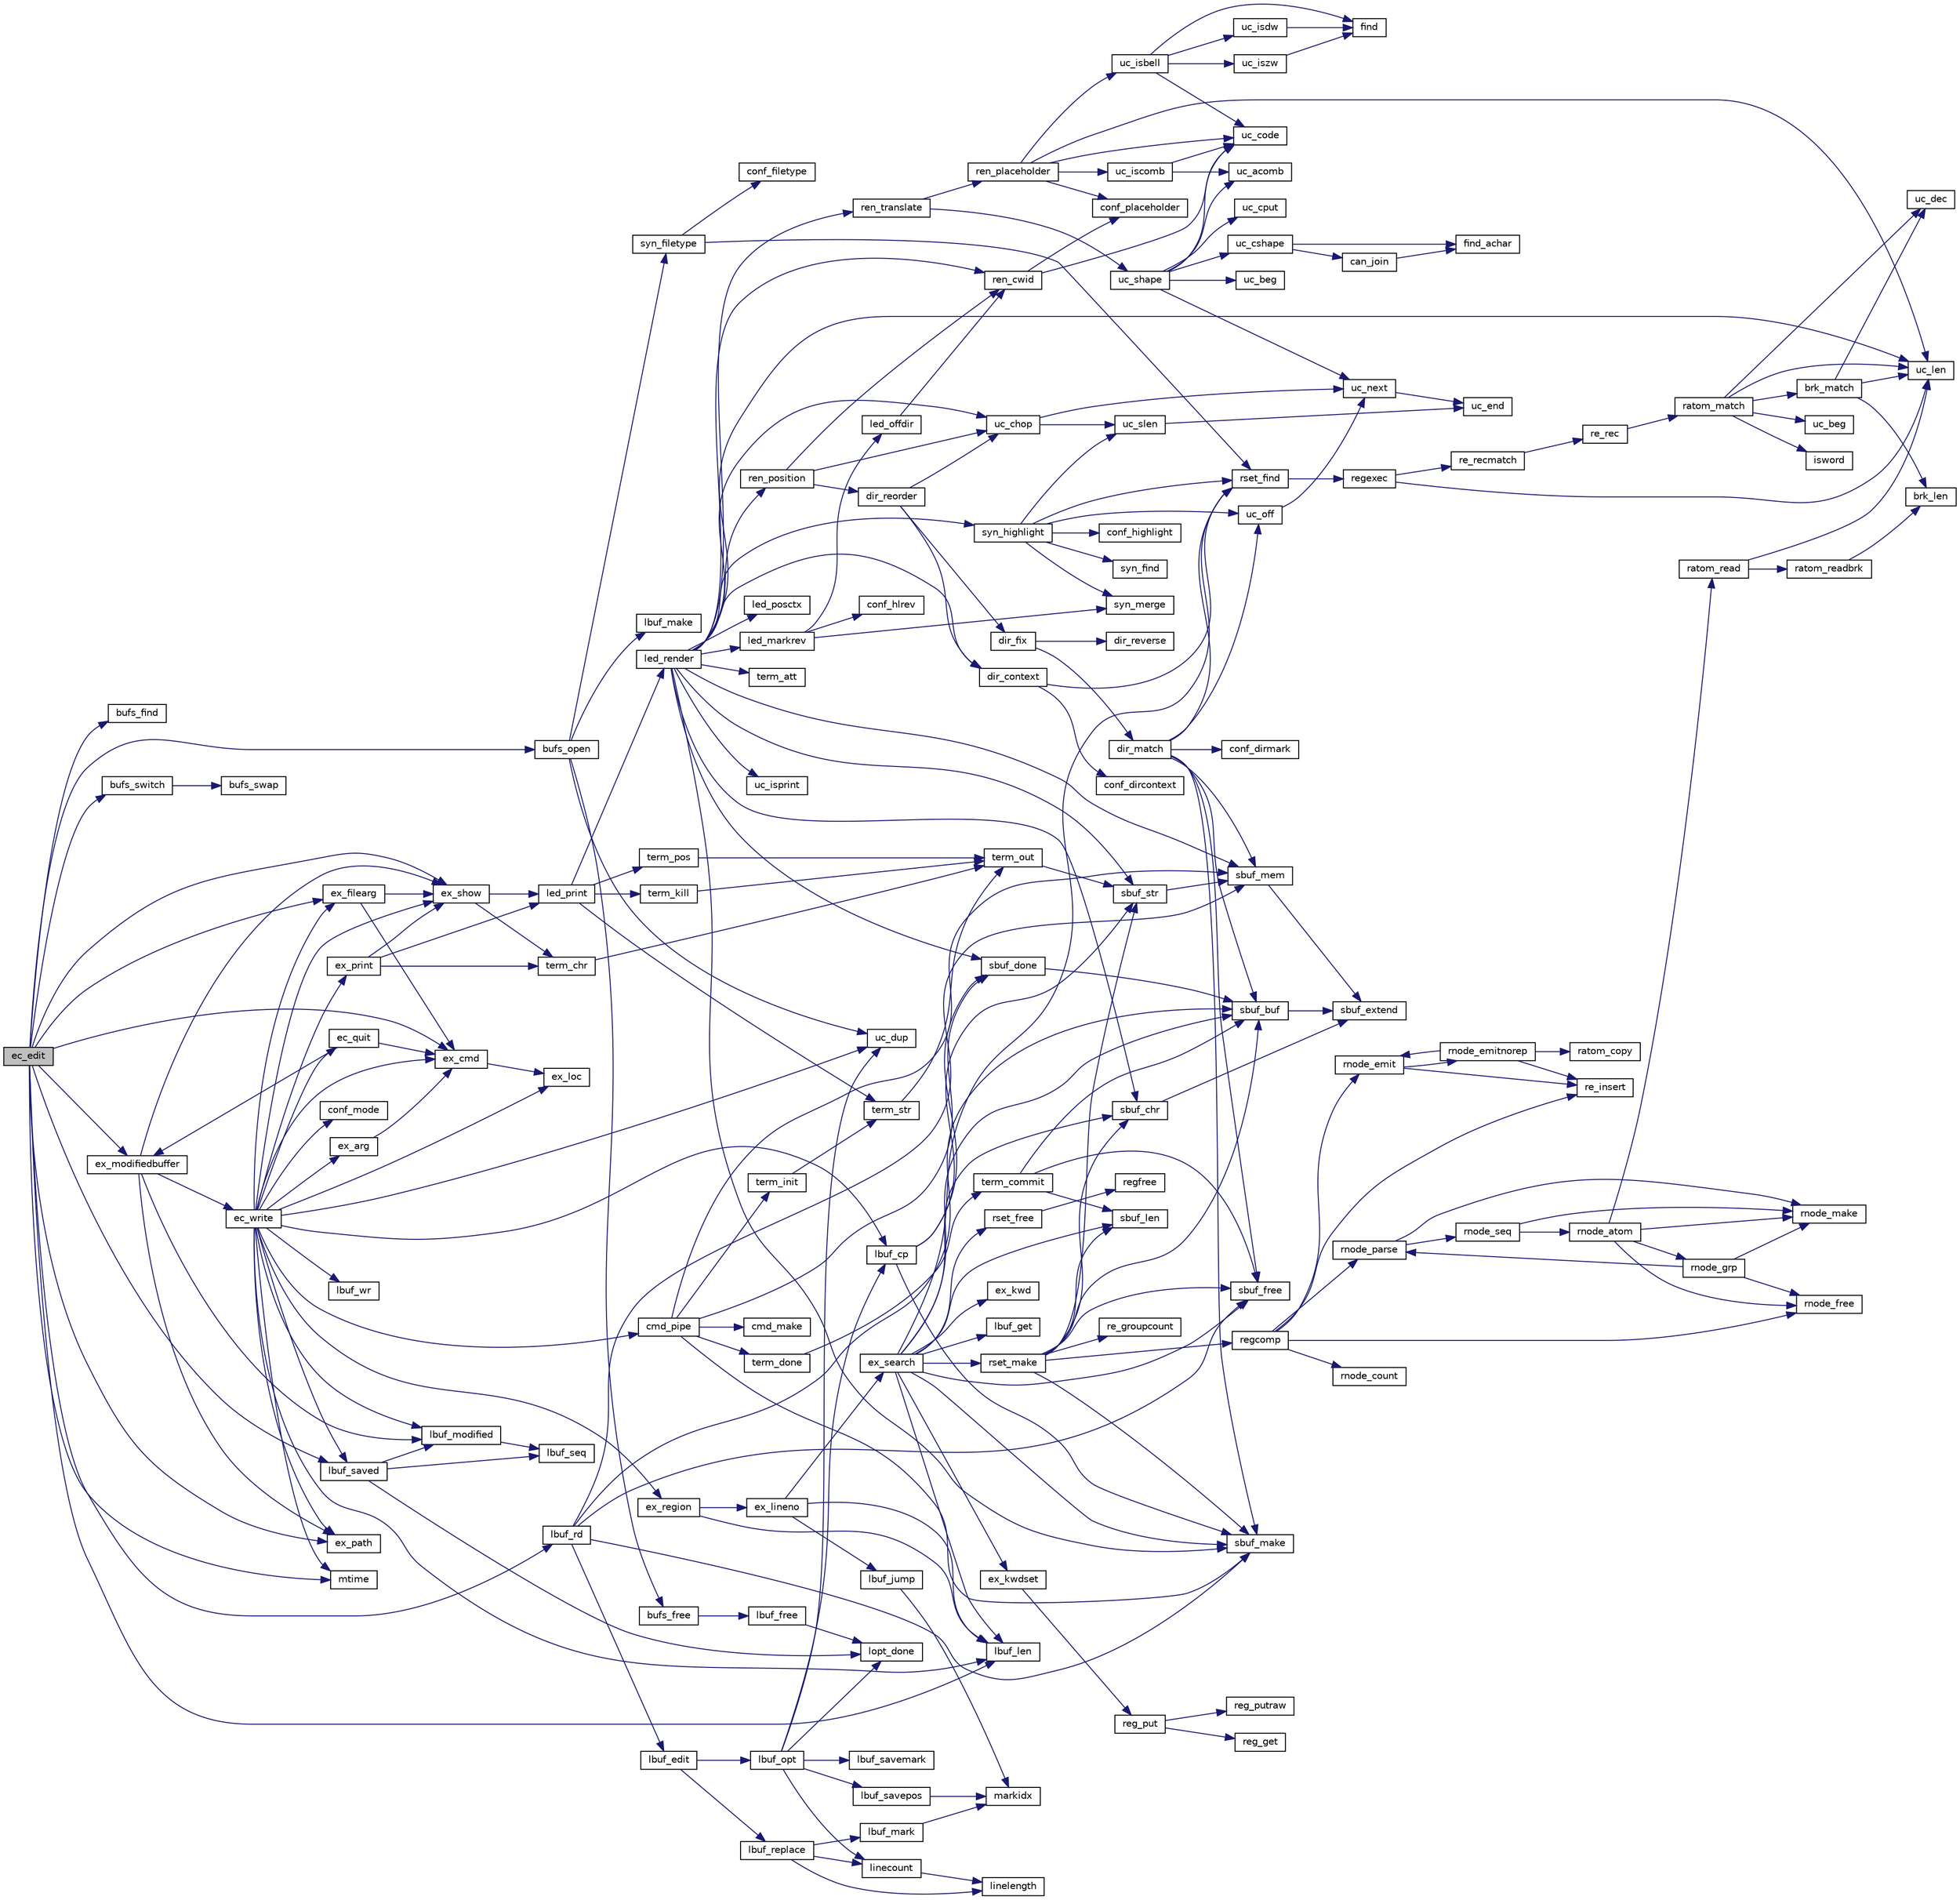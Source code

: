 digraph "ec_edit"
{
 // INTERACTIVE_SVG=YES
 // LATEX_PDF_SIZE
  edge [fontname="Helvetica",fontsize="10",labelfontname="Helvetica",labelfontsize="10"];
  node [fontname="Helvetica",fontsize="10",shape=record];
  rankdir="LR";
  Node1 [label="ec_edit",height=0.2,width=0.4,color="black", fillcolor="grey75", style="filled", fontcolor="black",tooltip=" "];
  Node1 -> Node2 [color="midnightblue",fontsize="10",style="solid",fontname="Helvetica"];
  Node2 [label="bufs_find",height=0.2,width=0.4,color="black", fillcolor="white", style="filled",URL="$ex_8c.html#a2e3238cf02bb334a59724564ce75032d",tooltip=" "];
  Node1 -> Node3 [color="midnightblue",fontsize="10",style="solid",fontname="Helvetica"];
  Node3 [label="bufs_open",height=0.2,width=0.4,color="black", fillcolor="white", style="filled",URL="$ex_8c.html#a1857a36a25629d552700d0e3a19ce2c3",tooltip=" "];
  Node3 -> Node4 [color="midnightblue",fontsize="10",style="solid",fontname="Helvetica"];
  Node4 [label="bufs_free",height=0.2,width=0.4,color="black", fillcolor="white", style="filled",URL="$ex_8c.html#ad97bbe76b7cfe1a3f86e404fd876c4e1",tooltip=" "];
  Node4 -> Node5 [color="midnightblue",fontsize="10",style="solid",fontname="Helvetica"];
  Node5 [label="lbuf_free",height=0.2,width=0.4,color="black", fillcolor="white", style="filled",URL="$lbuf_8c.html#a585611c3423481e914f24ae4d2b97b3e",tooltip=" "];
  Node5 -> Node6 [color="midnightblue",fontsize="10",style="solid",fontname="Helvetica"];
  Node6 [label="lopt_done",height=0.2,width=0.4,color="black", fillcolor="white", style="filled",URL="$lbuf_8c.html#a94a520edd0e2f60713523483cf01c7de",tooltip=" "];
  Node3 -> Node7 [color="midnightblue",fontsize="10",style="solid",fontname="Helvetica"];
  Node7 [label="lbuf_make",height=0.2,width=0.4,color="black", fillcolor="white", style="filled",URL="$lbuf_8c.html#a0a26951b9c24ddd95f7761fb6949ae53",tooltip=" "];
  Node3 -> Node8 [color="midnightblue",fontsize="10",style="solid",fontname="Helvetica"];
  Node8 [label="syn_filetype",height=0.2,width=0.4,color="black", fillcolor="white", style="filled",URL="$syn_8c.html#ad440dafd3cad961222bb22b9743657bf",tooltip=" "];
  Node8 -> Node9 [color="midnightblue",fontsize="10",style="solid",fontname="Helvetica"];
  Node9 [label="conf_filetype",height=0.2,width=0.4,color="black", fillcolor="white", style="filled",URL="$conf_8c.html#a1a3b977b82bc19d19926e54e4f9de9ba",tooltip=" "];
  Node8 -> Node10 [color="midnightblue",fontsize="10",style="solid",fontname="Helvetica"];
  Node10 [label="rset_find",height=0.2,width=0.4,color="black", fillcolor="white", style="filled",URL="$rset_8c.html#a389ec5abca88adc048a058744f2373eb",tooltip=" "];
  Node10 -> Node11 [color="midnightblue",fontsize="10",style="solid",fontname="Helvetica"];
  Node11 [label="regexec",height=0.2,width=0.4,color="black", fillcolor="white", style="filled",URL="$regex_8c.html#aa085ccd05ec25e3f8053850aebc50fe3",tooltip=" "];
  Node11 -> Node12 [color="midnightblue",fontsize="10",style="solid",fontname="Helvetica"];
  Node12 [label="re_recmatch",height=0.2,width=0.4,color="black", fillcolor="white", style="filled",URL="$regex_8c.html#aa5925e49bd18112bb37421dbde29162a",tooltip=" "];
  Node12 -> Node13 [color="midnightblue",fontsize="10",style="solid",fontname="Helvetica"];
  Node13 [label="re_rec",height=0.2,width=0.4,color="black", fillcolor="white", style="filled",URL="$regex_8c.html#a8e35614ddf21d405773327a52a95a73d",tooltip=" "];
  Node13 -> Node14 [color="midnightblue",fontsize="10",style="solid",fontname="Helvetica"];
  Node14 [label="ratom_match",height=0.2,width=0.4,color="black", fillcolor="white", style="filled",URL="$regex_8c.html#a24fd1fc7457ff4f03fb384f7170ac395",tooltip=" "];
  Node14 -> Node15 [color="midnightblue",fontsize="10",style="solid",fontname="Helvetica"];
  Node15 [label="brk_match",height=0.2,width=0.4,color="black", fillcolor="white", style="filled",URL="$regex_8c.html#aae17ed73e84075718fb04d131d6ca779",tooltip=" "];
  Node15 -> Node16 [color="midnightblue",fontsize="10",style="solid",fontname="Helvetica"];
  Node16 [label="brk_len",height=0.2,width=0.4,color="black", fillcolor="white", style="filled",URL="$regex_8c.html#acc18ff8d2687611a9e221b3329b02413",tooltip=" "];
  Node15 -> Node17 [color="midnightblue",fontsize="10",style="solid",fontname="Helvetica"];
  Node17 [label="uc_dec",height=0.2,width=0.4,color="black", fillcolor="white", style="filled",URL="$regex_8c.html#aaf73cdb88048e7f9fd588eb8d5aeb5a3",tooltip=" "];
  Node15 -> Node18 [color="midnightblue",fontsize="10",style="solid",fontname="Helvetica"];
  Node18 [label="uc_len",height=0.2,width=0.4,color="black", fillcolor="white", style="filled",URL="$regex_8c.html#a9a0d6d5f93f1eaba8b63b16903c0952d",tooltip=" "];
  Node14 -> Node19 [color="midnightblue",fontsize="10",style="solid",fontname="Helvetica"];
  Node19 [label="isword",height=0.2,width=0.4,color="black", fillcolor="white", style="filled",URL="$regex_8c.html#a35ad3fd0dbb795e6f30404ce86a7be5b",tooltip=" "];
  Node14 -> Node20 [color="midnightblue",fontsize="10",style="solid",fontname="Helvetica"];
  Node20 [label="uc_beg",height=0.2,width=0.4,color="black", fillcolor="white", style="filled",URL="$regex_8c.html#ade3e10606e6e8866e6151fe8440d6101",tooltip=" "];
  Node14 -> Node17 [color="midnightblue",fontsize="10",style="solid",fontname="Helvetica"];
  Node14 -> Node18 [color="midnightblue",fontsize="10",style="solid",fontname="Helvetica"];
  Node11 -> Node18 [color="midnightblue",fontsize="10",style="solid",fontname="Helvetica"];
  Node3 -> Node21 [color="midnightblue",fontsize="10",style="solid",fontname="Helvetica"];
  Node21 [label="uc_dup",height=0.2,width=0.4,color="black", fillcolor="white", style="filled",URL="$uc_8c.html#a2844d125d9a2c1d03848dcdf952b0edb",tooltip=" "];
  Node1 -> Node22 [color="midnightblue",fontsize="10",style="solid",fontname="Helvetica"];
  Node22 [label="bufs_switch",height=0.2,width=0.4,color="black", fillcolor="white", style="filled",URL="$ex_8c.html#aaeb78008ed0570f09affbaeaa0972d57",tooltip=" "];
  Node22 -> Node23 [color="midnightblue",fontsize="10",style="solid",fontname="Helvetica"];
  Node23 [label="bufs_swap",height=0.2,width=0.4,color="black", fillcolor="white", style="filled",URL="$ex_8c.html#ad2faeac56c69d25b8f7f651061b293a3",tooltip=" "];
  Node1 -> Node24 [color="midnightblue",fontsize="10",style="solid",fontname="Helvetica"];
  Node24 [label="ex_cmd",height=0.2,width=0.4,color="black", fillcolor="white", style="filled",URL="$ex_8c.html#ac81e7e5f5a7172bb68069a443e15d8c1",tooltip=" "];
  Node24 -> Node25 [color="midnightblue",fontsize="10",style="solid",fontname="Helvetica"];
  Node25 [label="ex_loc",height=0.2,width=0.4,color="black", fillcolor="white", style="filled",URL="$ex_8c.html#a08b9908970de656c77ff16330b753c55",tooltip=" "];
  Node1 -> Node26 [color="midnightblue",fontsize="10",style="solid",fontname="Helvetica"];
  Node26 [label="ex_filearg",height=0.2,width=0.4,color="black", fillcolor="white", style="filled",URL="$ex_8c.html#a2b8907dfb6e95eb16e8a0f1ce0fe5bb6",tooltip=" "];
  Node26 -> Node24 [color="midnightblue",fontsize="10",style="solid",fontname="Helvetica"];
  Node26 -> Node27 [color="midnightblue",fontsize="10",style="solid",fontname="Helvetica"];
  Node27 [label="ex_show",height=0.2,width=0.4,color="black", fillcolor="white", style="filled",URL="$vi_8c.html#ad27b2fbb84601eb4c5af3b1f28feac75",tooltip=" "];
  Node27 -> Node28 [color="midnightblue",fontsize="10",style="solid",fontname="Helvetica"];
  Node28 [label="led_print",height=0.2,width=0.4,color="black", fillcolor="white", style="filled",URL="$led_8c.html#ade70aef2ca0eab60adda203e063eb5a2",tooltip=" "];
  Node28 -> Node29 [color="midnightblue",fontsize="10",style="solid",fontname="Helvetica"];
  Node29 [label="led_render",height=0.2,width=0.4,color="black", fillcolor="white", style="filled",URL="$led_8c.html#ad30f796594398b70e4ce9687b11bcdd9",tooltip=" "];
  Node29 -> Node30 [color="midnightblue",fontsize="10",style="solid",fontname="Helvetica"];
  Node30 [label="dir_context",height=0.2,width=0.4,color="black", fillcolor="white", style="filled",URL="$dir_8c.html#aba0a553010578626d7148da2b6551321",tooltip=" "];
  Node30 -> Node31 [color="midnightblue",fontsize="10",style="solid",fontname="Helvetica"];
  Node31 [label="conf_dircontext",height=0.2,width=0.4,color="black", fillcolor="white", style="filled",URL="$conf_8c.html#a9e1bc5ed600c151c51d8e2342454e07c",tooltip=" "];
  Node30 -> Node10 [color="midnightblue",fontsize="10",style="solid",fontname="Helvetica"];
  Node29 -> Node32 [color="midnightblue",fontsize="10",style="solid",fontname="Helvetica"];
  Node32 [label="led_markrev",height=0.2,width=0.4,color="black", fillcolor="white", style="filled",URL="$led_8c.html#a4aef8adb45fc8a4f9e47231aed28b839",tooltip=" "];
  Node32 -> Node33 [color="midnightblue",fontsize="10",style="solid",fontname="Helvetica"];
  Node33 [label="conf_hlrev",height=0.2,width=0.4,color="black", fillcolor="white", style="filled",URL="$conf_8c.html#a3eba9139f1834af92b8aa5798b7bb245",tooltip=" "];
  Node32 -> Node34 [color="midnightblue",fontsize="10",style="solid",fontname="Helvetica"];
  Node34 [label="led_offdir",height=0.2,width=0.4,color="black", fillcolor="white", style="filled",URL="$led_8c.html#abe94d8903f6c60b7460583ba6f6611b5",tooltip=" "];
  Node34 -> Node35 [color="midnightblue",fontsize="10",style="solid",fontname="Helvetica"];
  Node35 [label="ren_cwid",height=0.2,width=0.4,color="black", fillcolor="white", style="filled",URL="$ren_8c.html#a319a71758607f19d2beedd2bd4d3b369",tooltip=" "];
  Node35 -> Node36 [color="midnightblue",fontsize="10",style="solid",fontname="Helvetica"];
  Node36 [label="conf_placeholder",height=0.2,width=0.4,color="black", fillcolor="white", style="filled",URL="$conf_8c.html#ab1da6502eeb02af2fb9fa8a84515b0b6",tooltip=" "];
  Node35 -> Node37 [color="midnightblue",fontsize="10",style="solid",fontname="Helvetica"];
  Node37 [label="uc_code",height=0.2,width=0.4,color="black", fillcolor="white", style="filled",URL="$uc_8c.html#a45fdc2f2f3cb34515f1014bf754741bb",tooltip=" "];
  Node32 -> Node38 [color="midnightblue",fontsize="10",style="solid",fontname="Helvetica"];
  Node38 [label="syn_merge",height=0.2,width=0.4,color="black", fillcolor="white", style="filled",URL="$syn_8c.html#a3c3478da43bbbba6173c2cc5e8c0ead3",tooltip=" "];
  Node29 -> Node39 [color="midnightblue",fontsize="10",style="solid",fontname="Helvetica"];
  Node39 [label="led_posctx",height=0.2,width=0.4,color="black", fillcolor="white", style="filled",URL="$led_8c.html#ae0e93d330ef302bb5234bfce2a89441d",tooltip=" "];
  Node29 -> Node35 [color="midnightblue",fontsize="10",style="solid",fontname="Helvetica"];
  Node29 -> Node40 [color="midnightblue",fontsize="10",style="solid",fontname="Helvetica"];
  Node40 [label="ren_position",height=0.2,width=0.4,color="black", fillcolor="white", style="filled",URL="$ren_8c.html#af6e197881adec94ce251c84adf3dd495",tooltip=" "];
  Node40 -> Node41 [color="midnightblue",fontsize="10",style="solid",fontname="Helvetica"];
  Node41 [label="dir_reorder",height=0.2,width=0.4,color="black", fillcolor="white", style="filled",URL="$dir_8c.html#a8703d559ca9c640b8b89c589cf75ac06",tooltip=" "];
  Node41 -> Node30 [color="midnightblue",fontsize="10",style="solid",fontname="Helvetica"];
  Node41 -> Node42 [color="midnightblue",fontsize="10",style="solid",fontname="Helvetica"];
  Node42 [label="dir_fix",height=0.2,width=0.4,color="black", fillcolor="white", style="filled",URL="$dir_8c.html#a8dbcb1db32888e71e2702f7173e7cba4",tooltip=" "];
  Node42 -> Node43 [color="midnightblue",fontsize="10",style="solid",fontname="Helvetica"];
  Node43 [label="dir_match",height=0.2,width=0.4,color="black", fillcolor="white", style="filled",URL="$dir_8c.html#a3b2f132ebfd084295e89aa35eff56ff4",tooltip=" "];
  Node43 -> Node44 [color="midnightblue",fontsize="10",style="solid",fontname="Helvetica"];
  Node44 [label="conf_dirmark",height=0.2,width=0.4,color="black", fillcolor="white", style="filled",URL="$conf_8c.html#a3efe6ef9cd3bd043b3df1653265409f2",tooltip=" "];
  Node43 -> Node10 [color="midnightblue",fontsize="10",style="solid",fontname="Helvetica"];
  Node43 -> Node45 [color="midnightblue",fontsize="10",style="solid",fontname="Helvetica"];
  Node45 [label="sbuf_buf",height=0.2,width=0.4,color="black", fillcolor="white", style="filled",URL="$sbuf_8c.html#a4e56760893d5a6797626743840c9adf2",tooltip=" "];
  Node45 -> Node46 [color="midnightblue",fontsize="10",style="solid",fontname="Helvetica"];
  Node46 [label="sbuf_extend",height=0.2,width=0.4,color="black", fillcolor="white", style="filled",URL="$sbuf_8c.html#a4ad75f3948c0340c342a3ea3eb63a6e6",tooltip=" "];
  Node43 -> Node47 [color="midnightblue",fontsize="10",style="solid",fontname="Helvetica"];
  Node47 [label="sbuf_free",height=0.2,width=0.4,color="black", fillcolor="white", style="filled",URL="$sbuf_8c.html#a8c1a89868b1999663effb78b4f3fab32",tooltip=" "];
  Node43 -> Node48 [color="midnightblue",fontsize="10",style="solid",fontname="Helvetica"];
  Node48 [label="sbuf_make",height=0.2,width=0.4,color="black", fillcolor="white", style="filled",URL="$sbuf_8c.html#a57748585d6786a2c1aadc2cbe6f2135b",tooltip=" "];
  Node43 -> Node49 [color="midnightblue",fontsize="10",style="solid",fontname="Helvetica"];
  Node49 [label="sbuf_mem",height=0.2,width=0.4,color="black", fillcolor="white", style="filled",URL="$sbuf_8c.html#aa511ac77d6b486accc01c0512ef27ed2",tooltip=" "];
  Node49 -> Node46 [color="midnightblue",fontsize="10",style="solid",fontname="Helvetica"];
  Node43 -> Node50 [color="midnightblue",fontsize="10",style="solid",fontname="Helvetica"];
  Node50 [label="uc_off",height=0.2,width=0.4,color="black", fillcolor="white", style="filled",URL="$uc_8c.html#a8334cbe4db5e54e19bf79b31f68d9eb8",tooltip=" "];
  Node50 -> Node51 [color="midnightblue",fontsize="10",style="solid",fontname="Helvetica"];
  Node51 [label="uc_next",height=0.2,width=0.4,color="black", fillcolor="white", style="filled",URL="$uc_8c.html#a79c7c44c06c1febff5680c19667e2676",tooltip=" "];
  Node51 -> Node52 [color="midnightblue",fontsize="10",style="solid",fontname="Helvetica"];
  Node52 [label="uc_end",height=0.2,width=0.4,color="black", fillcolor="white", style="filled",URL="$uc_8c.html#a616e24870a58b86644c34ee077faca11",tooltip=" "];
  Node42 -> Node53 [color="midnightblue",fontsize="10",style="solid",fontname="Helvetica"];
  Node53 [label="dir_reverse",height=0.2,width=0.4,color="black", fillcolor="white", style="filled",URL="$dir_8c.html#a83ed34b9263550e2ca9b15cc02294a6b",tooltip=" "];
  Node41 -> Node54 [color="midnightblue",fontsize="10",style="solid",fontname="Helvetica"];
  Node54 [label="uc_chop",height=0.2,width=0.4,color="black", fillcolor="white", style="filled",URL="$uc_8c.html#a1764c4d0fa27bca336e5ca300ad969e7",tooltip=" "];
  Node54 -> Node51 [color="midnightblue",fontsize="10",style="solid",fontname="Helvetica"];
  Node54 -> Node55 [color="midnightblue",fontsize="10",style="solid",fontname="Helvetica"];
  Node55 [label="uc_slen",height=0.2,width=0.4,color="black", fillcolor="white", style="filled",URL="$uc_8c.html#a8afd7835259109c3ec7bb684d4a1f67f",tooltip=" "];
  Node55 -> Node52 [color="midnightblue",fontsize="10",style="solid",fontname="Helvetica"];
  Node40 -> Node35 [color="midnightblue",fontsize="10",style="solid",fontname="Helvetica"];
  Node40 -> Node54 [color="midnightblue",fontsize="10",style="solid",fontname="Helvetica"];
  Node29 -> Node56 [color="midnightblue",fontsize="10",style="solid",fontname="Helvetica"];
  Node56 [label="ren_translate",height=0.2,width=0.4,color="black", fillcolor="white", style="filled",URL="$ren_8c.html#a51d018012e29caa2b526a949b1f52fab",tooltip=" "];
  Node56 -> Node57 [color="midnightblue",fontsize="10",style="solid",fontname="Helvetica"];
  Node57 [label="ren_placeholder",height=0.2,width=0.4,color="black", fillcolor="white", style="filled",URL="$ren_8c.html#a0b410d82df4f40183b9655f3a0c4750b",tooltip=" "];
  Node57 -> Node36 [color="midnightblue",fontsize="10",style="solid",fontname="Helvetica"];
  Node57 -> Node37 [color="midnightblue",fontsize="10",style="solid",fontname="Helvetica"];
  Node57 -> Node58 [color="midnightblue",fontsize="10",style="solid",fontname="Helvetica"];
  Node58 [label="uc_isbell",height=0.2,width=0.4,color="black", fillcolor="white", style="filled",URL="$uc_8c.html#ad0a3bced19585fa779b48845746583e8",tooltip=" "];
  Node58 -> Node59 [color="midnightblue",fontsize="10",style="solid",fontname="Helvetica"];
  Node59 [label="find",height=0.2,width=0.4,color="black", fillcolor="white", style="filled",URL="$uc_8c.html#a26b3c1840a578dd97a58069e0af2168c",tooltip=" "];
  Node58 -> Node37 [color="midnightblue",fontsize="10",style="solid",fontname="Helvetica"];
  Node58 -> Node60 [color="midnightblue",fontsize="10",style="solid",fontname="Helvetica"];
  Node60 [label="uc_isdw",height=0.2,width=0.4,color="black", fillcolor="white", style="filled",URL="$uc_8c.html#a0f3be4d499b9b3469d03114386b386a2",tooltip=" "];
  Node60 -> Node59 [color="midnightblue",fontsize="10",style="solid",fontname="Helvetica"];
  Node58 -> Node61 [color="midnightblue",fontsize="10",style="solid",fontname="Helvetica"];
  Node61 [label="uc_iszw",height=0.2,width=0.4,color="black", fillcolor="white", style="filled",URL="$uc_8c.html#aef404add952e41075b8871fefaaba669",tooltip=" "];
  Node61 -> Node59 [color="midnightblue",fontsize="10",style="solid",fontname="Helvetica"];
  Node57 -> Node62 [color="midnightblue",fontsize="10",style="solid",fontname="Helvetica"];
  Node62 [label="uc_iscomb",height=0.2,width=0.4,color="black", fillcolor="white", style="filled",URL="$uc_8c.html#ae861c9bb1e8c19383bda8fddfacc95d3",tooltip=" "];
  Node62 -> Node63 [color="midnightblue",fontsize="10",style="solid",fontname="Helvetica"];
  Node63 [label="uc_acomb",height=0.2,width=0.4,color="black", fillcolor="white", style="filled",URL="$uc_8c.html#af4546620f966c0c94ca5980dd2fb9a04",tooltip=" "];
  Node62 -> Node37 [color="midnightblue",fontsize="10",style="solid",fontname="Helvetica"];
  Node57 -> Node18 [color="midnightblue",fontsize="10",style="solid",fontname="Helvetica"];
  Node56 -> Node64 [color="midnightblue",fontsize="10",style="solid",fontname="Helvetica"];
  Node64 [label="uc_shape",height=0.2,width=0.4,color="black", fillcolor="white", style="filled",URL="$uc_8c.html#ac581b74acc43801487e37a4dcfabaac3",tooltip=" "];
  Node64 -> Node63 [color="midnightblue",fontsize="10",style="solid",fontname="Helvetica"];
  Node64 -> Node65 [color="midnightblue",fontsize="10",style="solid",fontname="Helvetica"];
  Node65 [label="uc_beg",height=0.2,width=0.4,color="black", fillcolor="white", style="filled",URL="$uc_8c.html#a8b9e268743fd7af03b099072154fbb18",tooltip=" "];
  Node64 -> Node37 [color="midnightblue",fontsize="10",style="solid",fontname="Helvetica"];
  Node64 -> Node66 [color="midnightblue",fontsize="10",style="solid",fontname="Helvetica"];
  Node66 [label="uc_cput",height=0.2,width=0.4,color="black", fillcolor="white", style="filled",URL="$uc_8c.html#a5d2103c722f8e189605495695c2c7149",tooltip=" "];
  Node64 -> Node67 [color="midnightblue",fontsize="10",style="solid",fontname="Helvetica"];
  Node67 [label="uc_cshape",height=0.2,width=0.4,color="black", fillcolor="white", style="filled",URL="$uc_8c.html#acc1b453dfceccc257cb0f8bf9822ed01",tooltip=" "];
  Node67 -> Node68 [color="midnightblue",fontsize="10",style="solid",fontname="Helvetica"];
  Node68 [label="can_join",height=0.2,width=0.4,color="black", fillcolor="white", style="filled",URL="$uc_8c.html#a5b0fb710352596f49590c0ab690ced77",tooltip=" "];
  Node68 -> Node69 [color="midnightblue",fontsize="10",style="solid",fontname="Helvetica"];
  Node69 [label="find_achar",height=0.2,width=0.4,color="black", fillcolor="white", style="filled",URL="$uc_8c.html#ad4c5b7208072ca00e1454e27bda0294c",tooltip=" "];
  Node67 -> Node69 [color="midnightblue",fontsize="10",style="solid",fontname="Helvetica"];
  Node64 -> Node51 [color="midnightblue",fontsize="10",style="solid",fontname="Helvetica"];
  Node29 -> Node70 [color="midnightblue",fontsize="10",style="solid",fontname="Helvetica"];
  Node70 [label="sbuf_chr",height=0.2,width=0.4,color="black", fillcolor="white", style="filled",URL="$sbuf_8c.html#a3f9aa15ca1d73f585d7a4a9d023e58ce",tooltip=" "];
  Node70 -> Node46 [color="midnightblue",fontsize="10",style="solid",fontname="Helvetica"];
  Node29 -> Node71 [color="midnightblue",fontsize="10",style="solid",fontname="Helvetica"];
  Node71 [label="sbuf_done",height=0.2,width=0.4,color="black", fillcolor="white", style="filled",URL="$sbuf_8c.html#a7bf14d501d36ce36ee269d77cf2c3fc6",tooltip=" "];
  Node71 -> Node45 [color="midnightblue",fontsize="10",style="solid",fontname="Helvetica"];
  Node29 -> Node48 [color="midnightblue",fontsize="10",style="solid",fontname="Helvetica"];
  Node29 -> Node49 [color="midnightblue",fontsize="10",style="solid",fontname="Helvetica"];
  Node29 -> Node72 [color="midnightblue",fontsize="10",style="solid",fontname="Helvetica"];
  Node72 [label="sbuf_str",height=0.2,width=0.4,color="black", fillcolor="white", style="filled",URL="$sbuf_8c.html#a603d1d6ab090025f5850f10bfa2dec7a",tooltip=" "];
  Node72 -> Node49 [color="midnightblue",fontsize="10",style="solid",fontname="Helvetica"];
  Node29 -> Node73 [color="midnightblue",fontsize="10",style="solid",fontname="Helvetica"];
  Node73 [label="syn_highlight",height=0.2,width=0.4,color="black", fillcolor="white", style="filled",URL="$syn_8c.html#a00a481d2236c7c7fc489606a4ebe6de0",tooltip=" "];
  Node73 -> Node74 [color="midnightblue",fontsize="10",style="solid",fontname="Helvetica"];
  Node74 [label="conf_highlight",height=0.2,width=0.4,color="black", fillcolor="white", style="filled",URL="$conf_8c.html#a16ebf87f52698ee8c6b831cd629fb3b8",tooltip=" "];
  Node73 -> Node10 [color="midnightblue",fontsize="10",style="solid",fontname="Helvetica"];
  Node73 -> Node75 [color="midnightblue",fontsize="10",style="solid",fontname="Helvetica"];
  Node75 [label="syn_find",height=0.2,width=0.4,color="black", fillcolor="white", style="filled",URL="$syn_8c.html#aeb0e8fff89077c709508b89c2d80fcd1",tooltip=" "];
  Node73 -> Node38 [color="midnightblue",fontsize="10",style="solid",fontname="Helvetica"];
  Node73 -> Node50 [color="midnightblue",fontsize="10",style="solid",fontname="Helvetica"];
  Node73 -> Node55 [color="midnightblue",fontsize="10",style="solid",fontname="Helvetica"];
  Node29 -> Node76 [color="midnightblue",fontsize="10",style="solid",fontname="Helvetica"];
  Node76 [label="term_att",height=0.2,width=0.4,color="black", fillcolor="white", style="filled",URL="$term_8c.html#acd3be3f28b389753b39fc71eee224ec5",tooltip=" "];
  Node29 -> Node54 [color="midnightblue",fontsize="10",style="solid",fontname="Helvetica"];
  Node29 -> Node77 [color="midnightblue",fontsize="10",style="solid",fontname="Helvetica"];
  Node77 [label="uc_isprint",height=0.2,width=0.4,color="black", fillcolor="white", style="filled",URL="$uc_8c.html#a993ab083959f154189959956a4829b6c",tooltip=" "];
  Node29 -> Node18 [color="midnightblue",fontsize="10",style="solid",fontname="Helvetica"];
  Node28 -> Node78 [color="midnightblue",fontsize="10",style="solid",fontname="Helvetica"];
  Node78 [label="term_kill",height=0.2,width=0.4,color="black", fillcolor="white", style="filled",URL="$term_8c.html#a82ecdf76035675a751fca3c008117206",tooltip=" "];
  Node78 -> Node79 [color="midnightblue",fontsize="10",style="solid",fontname="Helvetica"];
  Node79 [label="term_out",height=0.2,width=0.4,color="black", fillcolor="white", style="filled",URL="$term_8c.html#acba93d06f96ed6e5ec460b781191741d",tooltip=" "];
  Node79 -> Node72 [color="midnightblue",fontsize="10",style="solid",fontname="Helvetica"];
  Node28 -> Node80 [color="midnightblue",fontsize="10",style="solid",fontname="Helvetica"];
  Node80 [label="term_pos",height=0.2,width=0.4,color="black", fillcolor="white", style="filled",URL="$term_8c.html#a9bf622de0a7c5a772f7c1da26522fede",tooltip=" "];
  Node80 -> Node79 [color="midnightblue",fontsize="10",style="solid",fontname="Helvetica"];
  Node28 -> Node81 [color="midnightblue",fontsize="10",style="solid",fontname="Helvetica"];
  Node81 [label="term_str",height=0.2,width=0.4,color="black", fillcolor="white", style="filled",URL="$term_8c.html#a1982be6327b52a410f8cad1eb805187b",tooltip=" "];
  Node81 -> Node79 [color="midnightblue",fontsize="10",style="solid",fontname="Helvetica"];
  Node27 -> Node82 [color="midnightblue",fontsize="10",style="solid",fontname="Helvetica"];
  Node82 [label="term_chr",height=0.2,width=0.4,color="black", fillcolor="white", style="filled",URL="$term_8c.html#aa47a46a9a390024a045e8f4e7aae8992",tooltip=" "];
  Node82 -> Node79 [color="midnightblue",fontsize="10",style="solid",fontname="Helvetica"];
  Node1 -> Node83 [color="midnightblue",fontsize="10",style="solid",fontname="Helvetica"];
  Node83 [label="ex_modifiedbuffer",height=0.2,width=0.4,color="black", fillcolor="white", style="filled",URL="$ex_8c.html#ab0cb848a971a3b2c09fcb456d887dd6b",tooltip=" "];
  Node83 -> Node84 [color="midnightblue",fontsize="10",style="solid",fontname="Helvetica"];
  Node84 [label="ec_write",height=0.2,width=0.4,color="black", fillcolor="white", style="filled",URL="$ex_8c.html#a057b67e2d4f23df3ad50a9d3ec86125b",tooltip=" "];
  Node84 -> Node85 [color="midnightblue",fontsize="10",style="solid",fontname="Helvetica"];
  Node85 [label="cmd_pipe",height=0.2,width=0.4,color="black", fillcolor="white", style="filled",URL="$cmd_8c.html#a308ea7ca1940fd76546ba9797efca385",tooltip=" "];
  Node85 -> Node86 [color="midnightblue",fontsize="10",style="solid",fontname="Helvetica"];
  Node86 [label="cmd_make",height=0.2,width=0.4,color="black", fillcolor="white", style="filled",URL="$cmd_8c.html#ac7e2d24e28faeabc72dca3575442d3e6",tooltip=" "];
  Node85 -> Node71 [color="midnightblue",fontsize="10",style="solid",fontname="Helvetica"];
  Node85 -> Node48 [color="midnightblue",fontsize="10",style="solid",fontname="Helvetica"];
  Node85 -> Node49 [color="midnightblue",fontsize="10",style="solid",fontname="Helvetica"];
  Node85 -> Node87 [color="midnightblue",fontsize="10",style="solid",fontname="Helvetica"];
  Node87 [label="term_done",height=0.2,width=0.4,color="black", fillcolor="white", style="filled",URL="$term_8c.html#af75f29a5ad723ab7a7f1ae4769daaa8f",tooltip=" "];
  Node87 -> Node88 [color="midnightblue",fontsize="10",style="solid",fontname="Helvetica"];
  Node88 [label="term_commit",height=0.2,width=0.4,color="black", fillcolor="white", style="filled",URL="$term_8c.html#ac34816f514affc4dfb9d34f361175bf9",tooltip=" "];
  Node88 -> Node45 [color="midnightblue",fontsize="10",style="solid",fontname="Helvetica"];
  Node88 -> Node47 [color="midnightblue",fontsize="10",style="solid",fontname="Helvetica"];
  Node88 -> Node89 [color="midnightblue",fontsize="10",style="solid",fontname="Helvetica"];
  Node89 [label="sbuf_len",height=0.2,width=0.4,color="black", fillcolor="white", style="filled",URL="$sbuf_8c.html#af4ad9608dfc956bbedc19df5c8256fc4",tooltip=" "];
  Node85 -> Node90 [color="midnightblue",fontsize="10",style="solid",fontname="Helvetica"];
  Node90 [label="term_init",height=0.2,width=0.4,color="black", fillcolor="white", style="filled",URL="$term_8c.html#ac7072b9c76dd77ce9900197d0133b0ba",tooltip=" "];
  Node90 -> Node81 [color="midnightblue",fontsize="10",style="solid",fontname="Helvetica"];
  Node84 -> Node91 [color="midnightblue",fontsize="10",style="solid",fontname="Helvetica"];
  Node91 [label="conf_mode",height=0.2,width=0.4,color="black", fillcolor="white", style="filled",URL="$conf_8c.html#a68ed8ae4297d73ab9ec46791d76a6868",tooltip=" "];
  Node84 -> Node92 [color="midnightblue",fontsize="10",style="solid",fontname="Helvetica"];
  Node92 [label="ec_quit",height=0.2,width=0.4,color="black", fillcolor="white", style="filled",URL="$ex_8c.html#a87eef446de152fad41ce88a9a343b87d",tooltip=" "];
  Node92 -> Node24 [color="midnightblue",fontsize="10",style="solid",fontname="Helvetica"];
  Node92 -> Node83 [color="midnightblue",fontsize="10",style="solid",fontname="Helvetica"];
  Node84 -> Node93 [color="midnightblue",fontsize="10",style="solid",fontname="Helvetica"];
  Node93 [label="ex_arg",height=0.2,width=0.4,color="black", fillcolor="white", style="filled",URL="$ex_8c.html#a2b06ebeff542dc0173dd4735f1f7fecf",tooltip=" "];
  Node93 -> Node24 [color="midnightblue",fontsize="10",style="solid",fontname="Helvetica"];
  Node84 -> Node24 [color="midnightblue",fontsize="10",style="solid",fontname="Helvetica"];
  Node84 -> Node26 [color="midnightblue",fontsize="10",style="solid",fontname="Helvetica"];
  Node84 -> Node25 [color="midnightblue",fontsize="10",style="solid",fontname="Helvetica"];
  Node84 -> Node94 [color="midnightblue",fontsize="10",style="solid",fontname="Helvetica"];
  Node94 [label="ex_path",height=0.2,width=0.4,color="black", fillcolor="white", style="filled",URL="$ex_8c.html#a4b34b803f07935eef6f7f842a276c09d",tooltip=" "];
  Node84 -> Node95 [color="midnightblue",fontsize="10",style="solid",fontname="Helvetica"];
  Node95 [label="ex_print",height=0.2,width=0.4,color="black", fillcolor="white", style="filled",URL="$vi_8c.html#a075721180ea187be49c7164dcff34122",tooltip=" "];
  Node95 -> Node27 [color="midnightblue",fontsize="10",style="solid",fontname="Helvetica"];
  Node95 -> Node28 [color="midnightblue",fontsize="10",style="solid",fontname="Helvetica"];
  Node95 -> Node82 [color="midnightblue",fontsize="10",style="solid",fontname="Helvetica"];
  Node84 -> Node96 [color="midnightblue",fontsize="10",style="solid",fontname="Helvetica"];
  Node96 [label="ex_region",height=0.2,width=0.4,color="black", fillcolor="white", style="filled",URL="$ex_8c.html#a0389d594366ccbd24d732bdfd870f763",tooltip=" "];
  Node96 -> Node97 [color="midnightblue",fontsize="10",style="solid",fontname="Helvetica"];
  Node97 [label="ex_lineno",height=0.2,width=0.4,color="black", fillcolor="white", style="filled",URL="$ex_8c.html#a18295939fcd9d9ef517157b0f4ff5f97",tooltip=" "];
  Node97 -> Node98 [color="midnightblue",fontsize="10",style="solid",fontname="Helvetica"];
  Node98 [label="ex_search",height=0.2,width=0.4,color="black", fillcolor="white", style="filled",URL="$ex_8c.html#af441de070082a23574854f6a2e5cd08a",tooltip=" "];
  Node98 -> Node99 [color="midnightblue",fontsize="10",style="solid",fontname="Helvetica"];
  Node99 [label="ex_kwd",height=0.2,width=0.4,color="black", fillcolor="white", style="filled",URL="$ex_8c.html#a34fd1f4ef88c0e8d346dbcb9699e3762",tooltip=" "];
  Node98 -> Node100 [color="midnightblue",fontsize="10",style="solid",fontname="Helvetica"];
  Node100 [label="ex_kwdset",height=0.2,width=0.4,color="black", fillcolor="white", style="filled",URL="$ex_8c.html#aff6b33b5c383668577090507620d7b17",tooltip=" "];
  Node100 -> Node101 [color="midnightblue",fontsize="10",style="solid",fontname="Helvetica"];
  Node101 [label="reg_put",height=0.2,width=0.4,color="black", fillcolor="white", style="filled",URL="$reg_8c.html#a4a1ad2201f6bc8ca5faf958f146883d5",tooltip=" "];
  Node101 -> Node102 [color="midnightblue",fontsize="10",style="solid",fontname="Helvetica"];
  Node102 [label="reg_get",height=0.2,width=0.4,color="black", fillcolor="white", style="filled",URL="$reg_8c.html#a6eaa41c69e0e22bcbb189eaf4ff0feae",tooltip=" "];
  Node101 -> Node103 [color="midnightblue",fontsize="10",style="solid",fontname="Helvetica"];
  Node103 [label="reg_putraw",height=0.2,width=0.4,color="black", fillcolor="white", style="filled",URL="$reg_8c.html#a7d863266d9fa9455f0ffa968f51d0ce3",tooltip=" "];
  Node98 -> Node104 [color="midnightblue",fontsize="10",style="solid",fontname="Helvetica"];
  Node104 [label="lbuf_get",height=0.2,width=0.4,color="black", fillcolor="white", style="filled",URL="$lbuf_8c.html#ad0f45475ddc6eb82ecedf63ed1b914d4",tooltip=" "];
  Node98 -> Node105 [color="midnightblue",fontsize="10",style="solid",fontname="Helvetica"];
  Node105 [label="lbuf_len",height=0.2,width=0.4,color="black", fillcolor="white", style="filled",URL="$lbuf_8c.html#ae74f0372b69451ac877a76505b05874f",tooltip=" "];
  Node98 -> Node10 [color="midnightblue",fontsize="10",style="solid",fontname="Helvetica"];
  Node98 -> Node106 [color="midnightblue",fontsize="10",style="solid",fontname="Helvetica"];
  Node106 [label="rset_free",height=0.2,width=0.4,color="black", fillcolor="white", style="filled",URL="$rset_8c.html#aa904e3bea523f18e4940e3a848abaaa1",tooltip=" "];
  Node106 -> Node107 [color="midnightblue",fontsize="10",style="solid",fontname="Helvetica"];
  Node107 [label="regfree",height=0.2,width=0.4,color="black", fillcolor="white", style="filled",URL="$regex_8c.html#ad94d0de532eaa4fd959b8adde4d64898",tooltip=" "];
  Node98 -> Node108 [color="midnightblue",fontsize="10",style="solid",fontname="Helvetica"];
  Node108 [label="rset_make",height=0.2,width=0.4,color="black", fillcolor="white", style="filled",URL="$rset_8c.html#a01a879f1a8002d2fb591b604b2ca3704",tooltip=" "];
  Node108 -> Node109 [color="midnightblue",fontsize="10",style="solid",fontname="Helvetica"];
  Node109 [label="re_groupcount",height=0.2,width=0.4,color="black", fillcolor="white", style="filled",URL="$rset_8c.html#a8a35950ab3896c3d568af835385cc12f",tooltip=" "];
  Node108 -> Node110 [color="midnightblue",fontsize="10",style="solid",fontname="Helvetica"];
  Node110 [label="regcomp",height=0.2,width=0.4,color="black", fillcolor="white", style="filled",URL="$regex_8c.html#a5b590271eb220f4e019e76cfb950eb69",tooltip=" "];
  Node110 -> Node111 [color="midnightblue",fontsize="10",style="solid",fontname="Helvetica"];
  Node111 [label="re_insert",height=0.2,width=0.4,color="black", fillcolor="white", style="filled",URL="$regex_8c.html#ad3bbf549eef0fe517e9f213c5eadbb0c",tooltip=" "];
  Node110 -> Node112 [color="midnightblue",fontsize="10",style="solid",fontname="Helvetica"];
  Node112 [label="rnode_count",height=0.2,width=0.4,color="black", fillcolor="white", style="filled",URL="$regex_8c.html#ac00e60e2e4bce1edcd55ffa8b9086ac5",tooltip=" "];
  Node110 -> Node113 [color="midnightblue",fontsize="10",style="solid",fontname="Helvetica"];
  Node113 [label="rnode_emit",height=0.2,width=0.4,color="black", fillcolor="white", style="filled",URL="$regex_8c.html#a7be1fd2247ffed1699d3be12c04fe9c6",tooltip=" "];
  Node113 -> Node111 [color="midnightblue",fontsize="10",style="solid",fontname="Helvetica"];
  Node113 -> Node114 [color="midnightblue",fontsize="10",style="solid",fontname="Helvetica"];
  Node114 [label="rnode_emitnorep",height=0.2,width=0.4,color="black", fillcolor="white", style="filled",URL="$regex_8c.html#afdf3c7adbb2060b793cf83c5312321c8",tooltip=" "];
  Node114 -> Node115 [color="midnightblue",fontsize="10",style="solid",fontname="Helvetica"];
  Node115 [label="ratom_copy",height=0.2,width=0.4,color="black", fillcolor="white", style="filled",URL="$regex_8c.html#a71b5a38b3a51e761aaa959a89e7cae55",tooltip=" "];
  Node114 -> Node111 [color="midnightblue",fontsize="10",style="solid",fontname="Helvetica"];
  Node114 -> Node113 [color="midnightblue",fontsize="10",style="solid",fontname="Helvetica"];
  Node110 -> Node116 [color="midnightblue",fontsize="10",style="solid",fontname="Helvetica"];
  Node116 [label="rnode_free",height=0.2,width=0.4,color="black", fillcolor="white", style="filled",URL="$regex_8c.html#aabe89a3a22bc0fdc0329cf29ec80ad76",tooltip=" "];
  Node110 -> Node117 [color="midnightblue",fontsize="10",style="solid",fontname="Helvetica"];
  Node117 [label="rnode_parse",height=0.2,width=0.4,color="black", fillcolor="white", style="filled",URL="$regex_8c.html#ac19329676c1426f2b24af24e33e3a845",tooltip=" "];
  Node117 -> Node118 [color="midnightblue",fontsize="10",style="solid",fontname="Helvetica"];
  Node118 [label="rnode_make",height=0.2,width=0.4,color="black", fillcolor="white", style="filled",URL="$regex_8c.html#a39869d385d8410ffb9d5bf74c778c6ce",tooltip=" "];
  Node117 -> Node119 [color="midnightblue",fontsize="10",style="solid",fontname="Helvetica"];
  Node119 [label="rnode_seq",height=0.2,width=0.4,color="black", fillcolor="white", style="filled",URL="$regex_8c.html#abe0c1f4be43ac6d7caa4f95a560f823f",tooltip=" "];
  Node119 -> Node120 [color="midnightblue",fontsize="10",style="solid",fontname="Helvetica"];
  Node120 [label="rnode_atom",height=0.2,width=0.4,color="black", fillcolor="white", style="filled",URL="$regex_8c.html#a0df57dc0ee1beb9018cdd537a58571aa",tooltip=" "];
  Node120 -> Node121 [color="midnightblue",fontsize="10",style="solid",fontname="Helvetica"];
  Node121 [label="ratom_read",height=0.2,width=0.4,color="black", fillcolor="white", style="filled",URL="$regex_8c.html#a8b5ae269a79b320da8e87712e2051d1c",tooltip=" "];
  Node121 -> Node122 [color="midnightblue",fontsize="10",style="solid",fontname="Helvetica"];
  Node122 [label="ratom_readbrk",height=0.2,width=0.4,color="black", fillcolor="white", style="filled",URL="$regex_8c.html#a1904288a4b4c7b7d0666c3d85d438e1a",tooltip=" "];
  Node122 -> Node16 [color="midnightblue",fontsize="10",style="solid",fontname="Helvetica"];
  Node121 -> Node18 [color="midnightblue",fontsize="10",style="solid",fontname="Helvetica"];
  Node120 -> Node116 [color="midnightblue",fontsize="10",style="solid",fontname="Helvetica"];
  Node120 -> Node123 [color="midnightblue",fontsize="10",style="solid",fontname="Helvetica"];
  Node123 [label="rnode_grp",height=0.2,width=0.4,color="black", fillcolor="white", style="filled",URL="$regex_8c.html#aaeda19c8b3704252a342cdcc7fc3591c",tooltip=" "];
  Node123 -> Node116 [color="midnightblue",fontsize="10",style="solid",fontname="Helvetica"];
  Node123 -> Node118 [color="midnightblue",fontsize="10",style="solid",fontname="Helvetica"];
  Node123 -> Node117 [color="midnightblue",fontsize="10",style="solid",fontname="Helvetica"];
  Node120 -> Node118 [color="midnightblue",fontsize="10",style="solid",fontname="Helvetica"];
  Node119 -> Node118 [color="midnightblue",fontsize="10",style="solid",fontname="Helvetica"];
  Node108 -> Node45 [color="midnightblue",fontsize="10",style="solid",fontname="Helvetica"];
  Node108 -> Node70 [color="midnightblue",fontsize="10",style="solid",fontname="Helvetica"];
  Node108 -> Node47 [color="midnightblue",fontsize="10",style="solid",fontname="Helvetica"];
  Node108 -> Node89 [color="midnightblue",fontsize="10",style="solid",fontname="Helvetica"];
  Node108 -> Node48 [color="midnightblue",fontsize="10",style="solid",fontname="Helvetica"];
  Node108 -> Node72 [color="midnightblue",fontsize="10",style="solid",fontname="Helvetica"];
  Node98 -> Node45 [color="midnightblue",fontsize="10",style="solid",fontname="Helvetica"];
  Node98 -> Node70 [color="midnightblue",fontsize="10",style="solid",fontname="Helvetica"];
  Node98 -> Node47 [color="midnightblue",fontsize="10",style="solid",fontname="Helvetica"];
  Node98 -> Node89 [color="midnightblue",fontsize="10",style="solid",fontname="Helvetica"];
  Node98 -> Node48 [color="midnightblue",fontsize="10",style="solid",fontname="Helvetica"];
  Node97 -> Node124 [color="midnightblue",fontsize="10",style="solid",fontname="Helvetica"];
  Node124 [label="lbuf_jump",height=0.2,width=0.4,color="black", fillcolor="white", style="filled",URL="$lbuf_8c.html#ac9a892e21c5462fdc7f48a7beee11618",tooltip=" "];
  Node124 -> Node125 [color="midnightblue",fontsize="10",style="solid",fontname="Helvetica"];
  Node125 [label="markidx",height=0.2,width=0.4,color="black", fillcolor="white", style="filled",URL="$lbuf_8c.html#a69221917b521da2cd5f804a9f4694f1a",tooltip=" "];
  Node97 -> Node105 [color="midnightblue",fontsize="10",style="solid",fontname="Helvetica"];
  Node96 -> Node105 [color="midnightblue",fontsize="10",style="solid",fontname="Helvetica"];
  Node84 -> Node27 [color="midnightblue",fontsize="10",style="solid",fontname="Helvetica"];
  Node84 -> Node126 [color="midnightblue",fontsize="10",style="solid",fontname="Helvetica"];
  Node126 [label="lbuf_cp",height=0.2,width=0.4,color="black", fillcolor="white", style="filled",URL="$lbuf_8c.html#ad5f7a537d1c72f485481fc22cb8361a6",tooltip=" "];
  Node126 -> Node71 [color="midnightblue",fontsize="10",style="solid",fontname="Helvetica"];
  Node126 -> Node48 [color="midnightblue",fontsize="10",style="solid",fontname="Helvetica"];
  Node126 -> Node72 [color="midnightblue",fontsize="10",style="solid",fontname="Helvetica"];
  Node84 -> Node105 [color="midnightblue",fontsize="10",style="solid",fontname="Helvetica"];
  Node84 -> Node127 [color="midnightblue",fontsize="10",style="solid",fontname="Helvetica"];
  Node127 [label="lbuf_modified",height=0.2,width=0.4,color="black", fillcolor="white", style="filled",URL="$lbuf_8c.html#a56119cc892be0598811f8f80d31a06d6",tooltip=" "];
  Node127 -> Node128 [color="midnightblue",fontsize="10",style="solid",fontname="Helvetica"];
  Node128 [label="lbuf_seq",height=0.2,width=0.4,color="black", fillcolor="white", style="filled",URL="$lbuf_8c.html#a0d1b3b3730f77fc08811b3e5f9e9ddae",tooltip=" "];
  Node84 -> Node129 [color="midnightblue",fontsize="10",style="solid",fontname="Helvetica"];
  Node129 [label="lbuf_saved",height=0.2,width=0.4,color="black", fillcolor="white", style="filled",URL="$lbuf_8c.html#a4a117659191738c0d848ece365ab4f5d",tooltip=" "];
  Node129 -> Node127 [color="midnightblue",fontsize="10",style="solid",fontname="Helvetica"];
  Node129 -> Node128 [color="midnightblue",fontsize="10",style="solid",fontname="Helvetica"];
  Node129 -> Node6 [color="midnightblue",fontsize="10",style="solid",fontname="Helvetica"];
  Node84 -> Node130 [color="midnightblue",fontsize="10",style="solid",fontname="Helvetica"];
  Node130 [label="lbuf_wr",height=0.2,width=0.4,color="black", fillcolor="white", style="filled",URL="$lbuf_8c.html#a9fd3db7127a5cb5d25e2f11f6678ef78",tooltip=" "];
  Node84 -> Node131 [color="midnightblue",fontsize="10",style="solid",fontname="Helvetica"];
  Node131 [label="mtime",height=0.2,width=0.4,color="black", fillcolor="white", style="filled",URL="$ex_8c.html#af97832ac6d1a9c00956ab5e13aed2df5",tooltip=" "];
  Node84 -> Node21 [color="midnightblue",fontsize="10",style="solid",fontname="Helvetica"];
  Node83 -> Node94 [color="midnightblue",fontsize="10",style="solid",fontname="Helvetica"];
  Node83 -> Node27 [color="midnightblue",fontsize="10",style="solid",fontname="Helvetica"];
  Node83 -> Node127 [color="midnightblue",fontsize="10",style="solid",fontname="Helvetica"];
  Node1 -> Node94 [color="midnightblue",fontsize="10",style="solid",fontname="Helvetica"];
  Node1 -> Node27 [color="midnightblue",fontsize="10",style="solid",fontname="Helvetica"];
  Node1 -> Node105 [color="midnightblue",fontsize="10",style="solid",fontname="Helvetica"];
  Node1 -> Node132 [color="midnightblue",fontsize="10",style="solid",fontname="Helvetica"];
  Node132 [label="lbuf_rd",height=0.2,width=0.4,color="black", fillcolor="white", style="filled",URL="$lbuf_8c.html#a73da27946270b153994b708a93095bc6",tooltip=" "];
  Node132 -> Node133 [color="midnightblue",fontsize="10",style="solid",fontname="Helvetica"];
  Node133 [label="lbuf_edit",height=0.2,width=0.4,color="black", fillcolor="white", style="filled",URL="$lbuf_8c.html#ac261b7344d70724c31f360a5dd8e2ffc",tooltip=" "];
  Node133 -> Node134 [color="midnightblue",fontsize="10",style="solid",fontname="Helvetica"];
  Node134 [label="lbuf_opt",height=0.2,width=0.4,color="black", fillcolor="white", style="filled",URL="$lbuf_8c.html#a7882079a375d5591a9f384a80a5599ff",tooltip=" "];
  Node134 -> Node126 [color="midnightblue",fontsize="10",style="solid",fontname="Helvetica"];
  Node134 -> Node135 [color="midnightblue",fontsize="10",style="solid",fontname="Helvetica"];
  Node135 [label="lbuf_savemark",height=0.2,width=0.4,color="black", fillcolor="white", style="filled",URL="$lbuf_8c.html#aedcad8ccce5993eacce71ffc80aaab87",tooltip=" "];
  Node134 -> Node136 [color="midnightblue",fontsize="10",style="solid",fontname="Helvetica"];
  Node136 [label="lbuf_savepos",height=0.2,width=0.4,color="black", fillcolor="white", style="filled",URL="$lbuf_8c.html#a46670f1a015007134b0d5a07ea258fcc",tooltip=" "];
  Node136 -> Node125 [color="midnightblue",fontsize="10",style="solid",fontname="Helvetica"];
  Node134 -> Node137 [color="midnightblue",fontsize="10",style="solid",fontname="Helvetica"];
  Node137 [label="linecount",height=0.2,width=0.4,color="black", fillcolor="white", style="filled",URL="$lbuf_8c.html#ab41193f3312b21588338e92e1b144f87",tooltip=" "];
  Node137 -> Node138 [color="midnightblue",fontsize="10",style="solid",fontname="Helvetica"];
  Node138 [label="linelength",height=0.2,width=0.4,color="black", fillcolor="white", style="filled",URL="$lbuf_8c.html#ac559857979b20ce0c64638c9e3e4edec",tooltip=" "];
  Node134 -> Node6 [color="midnightblue",fontsize="10",style="solid",fontname="Helvetica"];
  Node134 -> Node21 [color="midnightblue",fontsize="10",style="solid",fontname="Helvetica"];
  Node133 -> Node139 [color="midnightblue",fontsize="10",style="solid",fontname="Helvetica"];
  Node139 [label="lbuf_replace",height=0.2,width=0.4,color="black", fillcolor="white", style="filled",URL="$lbuf_8c.html#a7d6629efef5a5cbd324d82e2b0c07c5d",tooltip=" "];
  Node139 -> Node140 [color="midnightblue",fontsize="10",style="solid",fontname="Helvetica"];
  Node140 [label="lbuf_mark",height=0.2,width=0.4,color="black", fillcolor="white", style="filled",URL="$lbuf_8c.html#a5a34f3f60dfd5ea06207d96d821da368",tooltip=" "];
  Node140 -> Node125 [color="midnightblue",fontsize="10",style="solid",fontname="Helvetica"];
  Node139 -> Node137 [color="midnightblue",fontsize="10",style="solid",fontname="Helvetica"];
  Node139 -> Node138 [color="midnightblue",fontsize="10",style="solid",fontname="Helvetica"];
  Node132 -> Node45 [color="midnightblue",fontsize="10",style="solid",fontname="Helvetica"];
  Node132 -> Node47 [color="midnightblue",fontsize="10",style="solid",fontname="Helvetica"];
  Node132 -> Node48 [color="midnightblue",fontsize="10",style="solid",fontname="Helvetica"];
  Node132 -> Node49 [color="midnightblue",fontsize="10",style="solid",fontname="Helvetica"];
  Node1 -> Node129 [color="midnightblue",fontsize="10",style="solid",fontname="Helvetica"];
  Node1 -> Node131 [color="midnightblue",fontsize="10",style="solid",fontname="Helvetica"];
}
